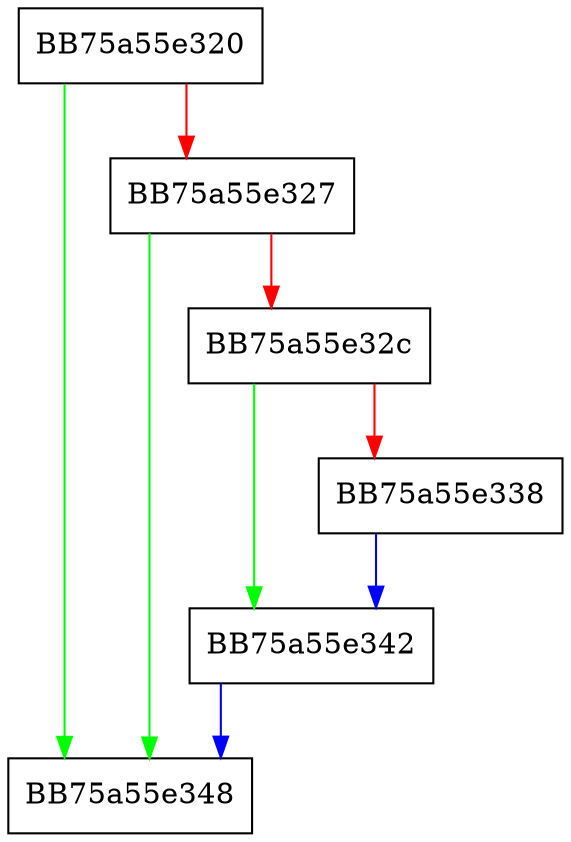 digraph sqlite3OomFault {
  node [shape="box"];
  graph [splines=ortho];
  BB75a55e320 -> BB75a55e348 [color="green"];
  BB75a55e320 -> BB75a55e327 [color="red"];
  BB75a55e327 -> BB75a55e348 [color="green"];
  BB75a55e327 -> BB75a55e32c [color="red"];
  BB75a55e32c -> BB75a55e342 [color="green"];
  BB75a55e32c -> BB75a55e338 [color="red"];
  BB75a55e338 -> BB75a55e342 [color="blue"];
  BB75a55e342 -> BB75a55e348 [color="blue"];
}